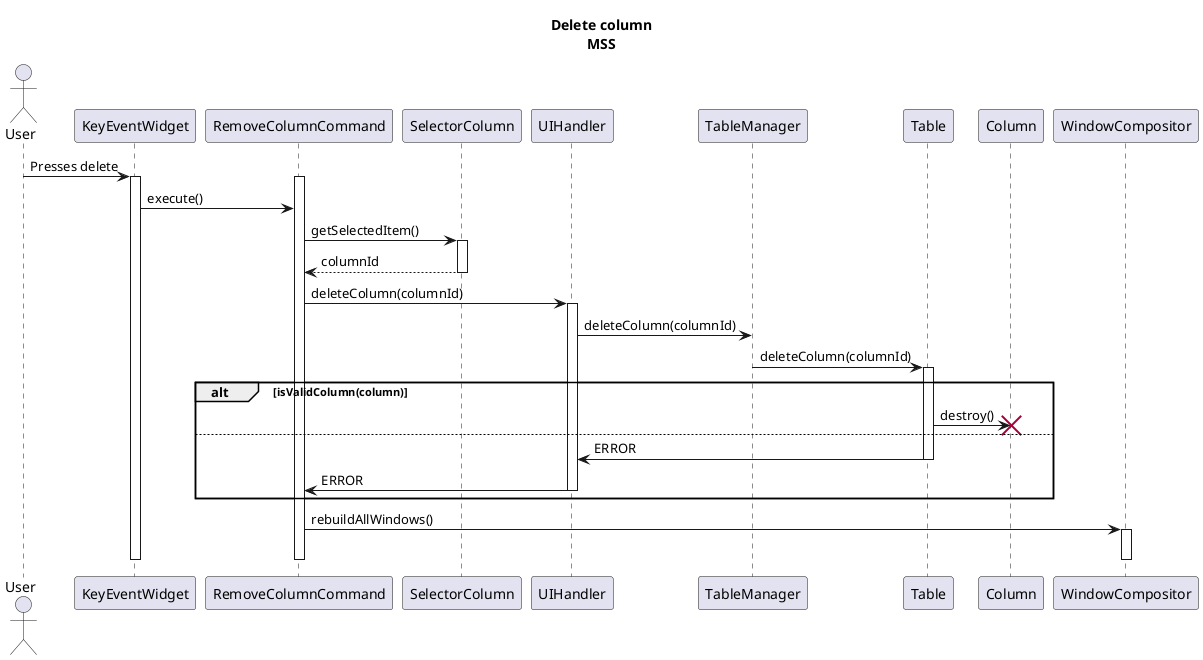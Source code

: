 @startuml
title Delete column\nMSS
Actor User
User->KeyEventWidget: Presses delete
activate KeyEventWidget
activate RemoveColumnCommand
KeyEventWidget -> RemoveColumnCommand: execute()
RemoveColumnCommand ->SelectorColumn: getSelectedItem()
activate SelectorColumn
RemoveColumnCommand <-- SelectorColumn: columnId
deactivate SelectorColumn
RemoveColumnCommand -> UIHandler: deleteColumn(columnId)
activate UIHandler
UIHandler -> TableManager: deleteColumn(columnId)
TableManager -> Table: deleteColumn(columnId)
activate Table
alt isValidColumn(column)
    Table -> Column: destroy()
    destroy Column
else
    Table -> UIHandler: ERROR
    deactivate Table
    UIHandler -> RemoveColumnCommand: ERROR
    deactivate UIHandler
end

RemoveColumnCommand -> WindowCompositor: rebuildAllWindows()
activate WindowCompositor
deactivate WindowCompositor
deactivate RemoveColumnCommand
deactivate KeyEventWidget
@enduml